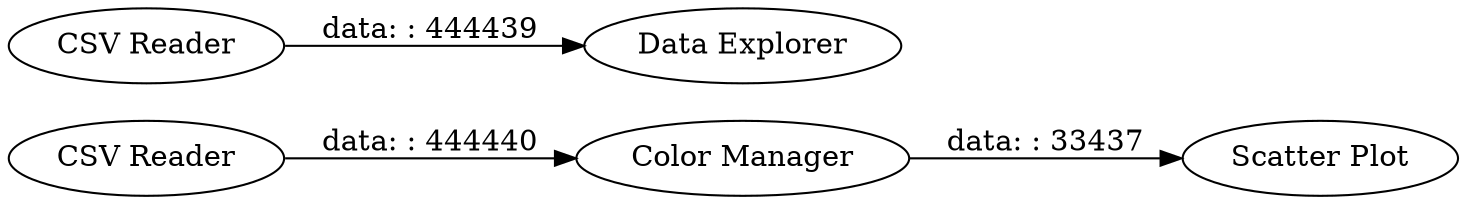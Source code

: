 digraph {
	"-1321600024314104549_3" [label="CSV Reader"]
	"-1321600024314104549_6" [label="Scatter Plot"]
	"-1321600024314104549_5" [label="Color Manager"]
	"-1321600024314104549_2" [label="Data Explorer"]
	"-1321600024314104549_1" [label="CSV Reader"]
	"-1321600024314104549_5" -> "-1321600024314104549_6" [label="data: : 33437"]
	"-1321600024314104549_3" -> "-1321600024314104549_5" [label="data: : 444440"]
	"-1321600024314104549_1" -> "-1321600024314104549_2" [label="data: : 444439"]
	rankdir=LR
}

